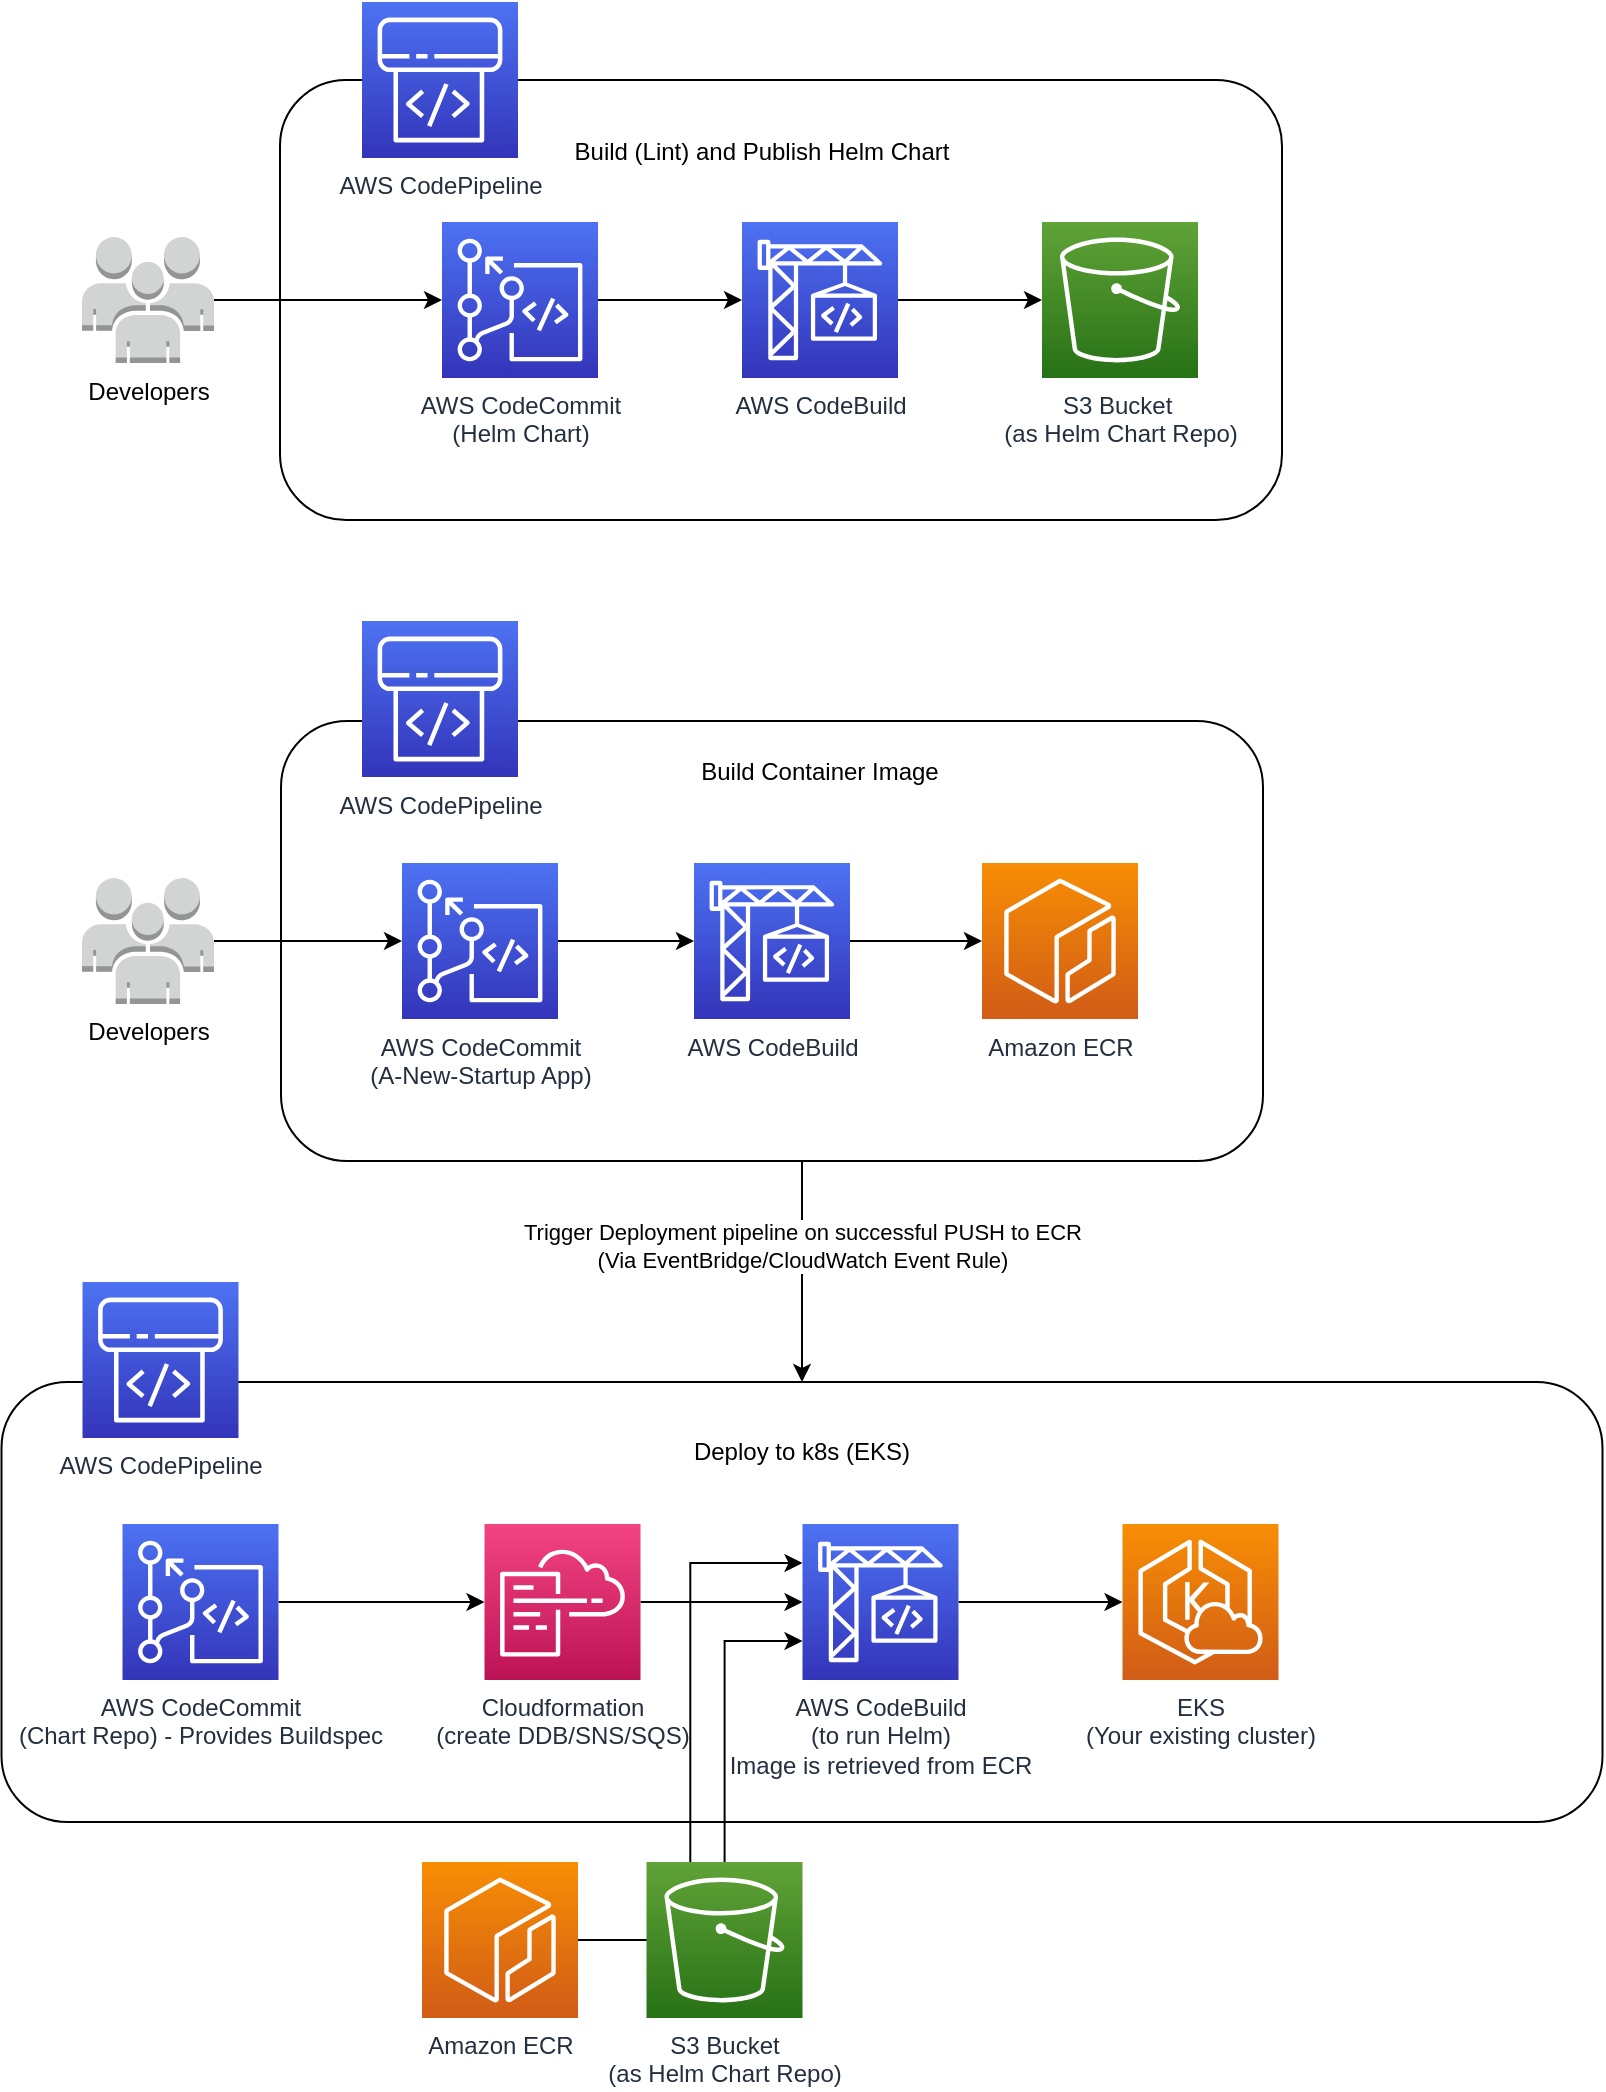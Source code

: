 <mxfile version="21.3.8" type="device">
  <diagram id="sWC495RwA9JKM8q3t22H" name="Page-1">
    <mxGraphModel dx="1242" dy="742" grid="1" gridSize="10" guides="1" tooltips="1" connect="1" arrows="1" fold="1" page="1" pageScale="1" pageWidth="1920" pageHeight="1200" background="#ffffff" math="0" shadow="0">
      <root>
        <mxCell id="0" />
        <mxCell id="1" parent="0" />
        <mxCell id="Fh9z_EpDN1Nmc5wtSwkR-28" style="edgeStyle=orthogonalEdgeStyle;rounded=0;orthogonalLoop=1;jettySize=auto;html=1;entryX=0.5;entryY=0;entryDx=0;entryDy=0;" parent="1" source="Fh9z_EpDN1Nmc5wtSwkR-1" target="Fh9z_EpDN1Nmc5wtSwkR-14" edge="1">
          <mxGeometry relative="1" as="geometry">
            <Array as="points">
              <mxPoint x="460" y="730" />
              <mxPoint x="460" y="730" />
            </Array>
          </mxGeometry>
        </mxCell>
        <mxCell id="Fh9z_EpDN1Nmc5wtSwkR-29" value="&lt;div&gt;Trigger Deployment pipeline on successful PUSH to ECR&lt;/div&gt;&lt;div&gt;(Via EventBridge/CloudWatch Event Rule)&lt;br&gt;&lt;/div&gt;" style="edgeLabel;html=1;align=center;verticalAlign=middle;resizable=0;points=[];" parent="Fh9z_EpDN1Nmc5wtSwkR-28" vertex="1" connectable="0">
          <mxGeometry x="-0.249" relative="1" as="geometry">
            <mxPoint y="1" as="offset" />
          </mxGeometry>
        </mxCell>
        <mxCell id="Fh9z_EpDN1Nmc5wtSwkR-1" value="" style="rounded=1;whiteSpace=wrap;html=1;" parent="1" vertex="1">
          <mxGeometry x="199.5" y="479.5" width="491" height="220" as="geometry" />
        </mxCell>
        <mxCell id="it5hzoNxQJTTztMm72qk-13" style="edgeStyle=orthogonalEdgeStyle;rounded=0;orthogonalLoop=1;jettySize=auto;html=1;" parent="1" source="it5hzoNxQJTTztMm72qk-6" target="it5hzoNxQJTTztMm72qk-7" edge="1">
          <mxGeometry relative="1" as="geometry" />
        </mxCell>
        <mxCell id="it5hzoNxQJTTztMm72qk-6" value="Developers" style="outlineConnect=0;dashed=0;verticalLabelPosition=bottom;verticalAlign=top;align=center;html=1;shape=mxgraph.aws3.users;fillColor=#D2D3D3;gradientColor=none;" parent="1" vertex="1">
          <mxGeometry x="100" y="558" width="66" height="63" as="geometry" />
        </mxCell>
        <mxCell id="it5hzoNxQJTTztMm72qk-14" style="edgeStyle=orthogonalEdgeStyle;rounded=0;orthogonalLoop=1;jettySize=auto;html=1;exitX=1;exitY=0.5;exitDx=0;exitDy=0;exitPerimeter=0;entryX=0;entryY=0.5;entryDx=0;entryDy=0;entryPerimeter=0;" parent="1" source="it5hzoNxQJTTztMm72qk-7" target="it5hzoNxQJTTztMm72qk-10" edge="1">
          <mxGeometry relative="1" as="geometry" />
        </mxCell>
        <mxCell id="it5hzoNxQJTTztMm72qk-7" value="&lt;div&gt;AWS CodeCommit&lt;/div&gt;&lt;div&gt;(A-New-Startup App)&lt;br&gt;&lt;/div&gt;" style="sketch=0;points=[[0,0,0],[0.25,0,0],[0.5,0,0],[0.75,0,0],[1,0,0],[0,1,0],[0.25,1,0],[0.5,1,0],[0.75,1,0],[1,1,0],[0,0.25,0],[0,0.5,0],[0,0.75,0],[1,0.25,0],[1,0.5,0],[1,0.75,0]];outlineConnect=0;fontColor=#232F3E;gradientColor=#4D72F3;gradientDirection=north;fillColor=#3334B9;strokeColor=#ffffff;dashed=0;verticalLabelPosition=bottom;verticalAlign=top;align=center;html=1;fontSize=12;fontStyle=0;aspect=fixed;shape=mxgraph.aws4.resourceIcon;resIcon=mxgraph.aws4.codecommit;" parent="1" vertex="1">
          <mxGeometry x="260" y="550.5" width="78" height="78" as="geometry" />
        </mxCell>
        <mxCell id="it5hzoNxQJTTztMm72qk-8" value="AWS CodePipeline" style="sketch=0;points=[[0,0,0],[0.25,0,0],[0.5,0,0],[0.75,0,0],[1,0,0],[0,1,0],[0.25,1,0],[0.5,1,0],[0.75,1,0],[1,1,0],[0,0.25,0],[0,0.5,0],[0,0.75,0],[1,0.25,0],[1,0.5,0],[1,0.75,0]];outlineConnect=0;fontColor=#232F3E;gradientColor=#4D72F3;gradientDirection=north;fillColor=#3334B9;strokeColor=#ffffff;dashed=0;verticalLabelPosition=bottom;verticalAlign=top;align=center;html=1;fontSize=12;fontStyle=0;aspect=fixed;shape=mxgraph.aws4.resourceIcon;resIcon=mxgraph.aws4.codepipeline;" parent="1" vertex="1">
          <mxGeometry x="240" y="429.5" width="78" height="78" as="geometry" />
        </mxCell>
        <mxCell id="it5hzoNxQJTTztMm72qk-18" style="edgeStyle=orthogonalEdgeStyle;rounded=0;orthogonalLoop=1;jettySize=auto;html=1;entryX=0;entryY=0.5;entryDx=0;entryDy=0;entryPerimeter=0;" parent="1" source="it5hzoNxQJTTztMm72qk-10" target="it5hzoNxQJTTztMm72qk-11" edge="1">
          <mxGeometry relative="1" as="geometry">
            <mxPoint x="890" y="686.5" as="targetPoint" />
          </mxGeometry>
        </mxCell>
        <mxCell id="it5hzoNxQJTTztMm72qk-10" value="AWS CodeBuild" style="sketch=0;points=[[0,0,0],[0.25,0,0],[0.5,0,0],[0.75,0,0],[1,0,0],[0,1,0],[0.25,1,0],[0.5,1,0],[0.75,1,0],[1,1,0],[0,0.25,0],[0,0.5,0],[0,0.75,0],[1,0.25,0],[1,0.5,0],[1,0.75,0]];outlineConnect=0;fontColor=#232F3E;gradientColor=#4D72F3;gradientDirection=north;fillColor=#3334B9;strokeColor=#ffffff;dashed=0;verticalLabelPosition=bottom;verticalAlign=top;align=center;html=1;fontSize=12;fontStyle=0;aspect=fixed;shape=mxgraph.aws4.resourceIcon;resIcon=mxgraph.aws4.codebuild;" parent="1" vertex="1">
          <mxGeometry x="406" y="550.5" width="78" height="78" as="geometry" />
        </mxCell>
        <mxCell id="it5hzoNxQJTTztMm72qk-11" value="&lt;div&gt;Amazon ECR&lt;/div&gt;&lt;div&gt;&lt;br&gt;&lt;/div&gt;" style="sketch=0;points=[[0,0,0],[0.25,0,0],[0.5,0,0],[0.75,0,0],[1,0,0],[0,1,0],[0.25,1,0],[0.5,1,0],[0.75,1,0],[1,1,0],[0,0.25,0],[0,0.5,0],[0,0.75,0],[1,0.25,0],[1,0.5,0],[1,0.75,0]];outlineConnect=0;fontColor=#232F3E;gradientColor=#F78E04;gradientDirection=north;fillColor=#D05C17;strokeColor=#ffffff;dashed=0;verticalLabelPosition=bottom;verticalAlign=top;align=center;html=1;fontSize=12;fontStyle=0;aspect=fixed;shape=mxgraph.aws4.resourceIcon;resIcon=mxgraph.aws4.ecr;" parent="1" vertex="1">
          <mxGeometry x="550" y="550.5" width="78" height="78" as="geometry" />
        </mxCell>
        <mxCell id="Fh9z_EpDN1Nmc5wtSwkR-2" value="Build Container Image" style="text;html=1;strokeColor=none;fillColor=none;align=center;verticalAlign=middle;whiteSpace=wrap;rounded=0;" parent="1" vertex="1">
          <mxGeometry x="289" y="490" width="360" height="30" as="geometry" />
        </mxCell>
        <mxCell id="Fh9z_EpDN1Nmc5wtSwkR-3" value="" style="rounded=1;whiteSpace=wrap;html=1;" parent="1" vertex="1">
          <mxGeometry x="199" y="159" width="501" height="220" as="geometry" />
        </mxCell>
        <mxCell id="Fh9z_EpDN1Nmc5wtSwkR-4" style="edgeStyle=orthogonalEdgeStyle;rounded=0;orthogonalLoop=1;jettySize=auto;html=1;" parent="1" source="Fh9z_EpDN1Nmc5wtSwkR-5" target="Fh9z_EpDN1Nmc5wtSwkR-7" edge="1">
          <mxGeometry relative="1" as="geometry" />
        </mxCell>
        <mxCell id="Fh9z_EpDN1Nmc5wtSwkR-5" value="Developers" style="outlineConnect=0;dashed=0;verticalLabelPosition=bottom;verticalAlign=top;align=center;html=1;shape=mxgraph.aws3.users;fillColor=#D2D3D3;gradientColor=none;" parent="1" vertex="1">
          <mxGeometry x="100" y="237.5" width="66" height="63" as="geometry" />
        </mxCell>
        <mxCell id="Fh9z_EpDN1Nmc5wtSwkR-6" style="edgeStyle=orthogonalEdgeStyle;rounded=0;orthogonalLoop=1;jettySize=auto;html=1;exitX=1;exitY=0.5;exitDx=0;exitDy=0;exitPerimeter=0;entryX=0;entryY=0.5;entryDx=0;entryDy=0;entryPerimeter=0;" parent="1" source="Fh9z_EpDN1Nmc5wtSwkR-7" target="Fh9z_EpDN1Nmc5wtSwkR-10" edge="1">
          <mxGeometry relative="1" as="geometry" />
        </mxCell>
        <mxCell id="Fh9z_EpDN1Nmc5wtSwkR-7" value="&lt;div&gt;AWS CodeCommit&lt;/div&gt;&lt;div&gt;(Helm Chart)&lt;br&gt;&lt;/div&gt;" style="sketch=0;points=[[0,0,0],[0.25,0,0],[0.5,0,0],[0.75,0,0],[1,0,0],[0,1,0],[0.25,1,0],[0.5,1,0],[0.75,1,0],[1,1,0],[0,0.25,0],[0,0.5,0],[0,0.75,0],[1,0.25,0],[1,0.5,0],[1,0.75,0]];outlineConnect=0;fontColor=#232F3E;gradientColor=#4D72F3;gradientDirection=north;fillColor=#3334B9;strokeColor=#ffffff;dashed=0;verticalLabelPosition=bottom;verticalAlign=top;align=center;html=1;fontSize=12;fontStyle=0;aspect=fixed;shape=mxgraph.aws4.resourceIcon;resIcon=mxgraph.aws4.codecommit;" parent="1" vertex="1">
          <mxGeometry x="280" y="230" width="78" height="78" as="geometry" />
        </mxCell>
        <mxCell id="Fh9z_EpDN1Nmc5wtSwkR-8" value="AWS CodePipeline" style="sketch=0;points=[[0,0,0],[0.25,0,0],[0.5,0,0],[0.75,0,0],[1,0,0],[0,1,0],[0.25,1,0],[0.5,1,0],[0.75,1,0],[1,1,0],[0,0.25,0],[0,0.5,0],[0,0.75,0],[1,0.25,0],[1,0.5,0],[1,0.75,0]];outlineConnect=0;fontColor=#232F3E;gradientColor=#4D72F3;gradientDirection=north;fillColor=#3334B9;strokeColor=#ffffff;dashed=0;verticalLabelPosition=bottom;verticalAlign=top;align=center;html=1;fontSize=12;fontStyle=0;aspect=fixed;shape=mxgraph.aws4.resourceIcon;resIcon=mxgraph.aws4.codepipeline;" parent="1" vertex="1">
          <mxGeometry x="240" y="120" width="78" height="78" as="geometry" />
        </mxCell>
        <mxCell id="0_0YBOFV3rB-9N6xy774-4" value="" style="edgeStyle=orthogonalEdgeStyle;rounded=0;orthogonalLoop=1;jettySize=auto;html=1;" parent="1" source="Fh9z_EpDN1Nmc5wtSwkR-10" target="0_0YBOFV3rB-9N6xy774-2" edge="1">
          <mxGeometry relative="1" as="geometry" />
        </mxCell>
        <mxCell id="Fh9z_EpDN1Nmc5wtSwkR-10" value="AWS CodeBuild" style="sketch=0;points=[[0,0,0],[0.25,0,0],[0.5,0,0],[0.75,0,0],[1,0,0],[0,1,0],[0.25,1,0],[0.5,1,0],[0.75,1,0],[1,1,0],[0,0.25,0],[0,0.5,0],[0,0.75,0],[1,0.25,0],[1,0.5,0],[1,0.75,0]];outlineConnect=0;fontColor=#232F3E;gradientColor=#4D72F3;gradientDirection=north;fillColor=#3334B9;strokeColor=#ffffff;dashed=0;verticalLabelPosition=bottom;verticalAlign=top;align=center;html=1;fontSize=12;fontStyle=0;aspect=fixed;shape=mxgraph.aws4.resourceIcon;resIcon=mxgraph.aws4.codebuild;" parent="1" vertex="1">
          <mxGeometry x="430" y="230" width="78" height="78" as="geometry" />
        </mxCell>
        <mxCell id="Fh9z_EpDN1Nmc5wtSwkR-12" value="Build (Lint) and Publish Helm Chart" style="text;html=1;strokeColor=none;fillColor=none;align=center;verticalAlign=middle;whiteSpace=wrap;rounded=0;" parent="1" vertex="1">
          <mxGeometry x="260" y="180" width="360" height="30" as="geometry" />
        </mxCell>
        <mxCell id="Fh9z_EpDN1Nmc5wtSwkR-14" value="" style="rounded=1;whiteSpace=wrap;html=1;" parent="1" vertex="1">
          <mxGeometry x="59.75" y="810" width="800.5" height="220" as="geometry" />
        </mxCell>
        <mxCell id="Fh9z_EpDN1Nmc5wtSwkR-17" style="edgeStyle=orthogonalEdgeStyle;rounded=0;orthogonalLoop=1;jettySize=auto;html=1;exitX=1;exitY=0.5;exitDx=0;exitDy=0;exitPerimeter=0;entryX=0;entryY=0.5;entryDx=0;entryDy=0;entryPerimeter=0;" parent="1" source="Fh9z_EpDN1Nmc5wtSwkR-18" target="Fh9z_EpDN1Nmc5wtSwkR-24" edge="1">
          <mxGeometry relative="1" as="geometry" />
        </mxCell>
        <mxCell id="Fh9z_EpDN1Nmc5wtSwkR-18" value="&lt;div&gt;AWS CodeCommit&lt;/div&gt;&lt;div&gt;(Chart Repo) - Provides Buildspec&lt;br&gt;&lt;/div&gt;" style="sketch=0;points=[[0,0,0],[0.25,0,0],[0.5,0,0],[0.75,0,0],[1,0,0],[0,1,0],[0.25,1,0],[0.5,1,0],[0.75,1,0],[1,1,0],[0,0.25,0],[0,0.5,0],[0,0.75,0],[1,0.25,0],[1,0.5,0],[1,0.75,0]];outlineConnect=0;fontColor=#232F3E;gradientColor=#4D72F3;gradientDirection=north;fillColor=#3334B9;strokeColor=#ffffff;dashed=0;verticalLabelPosition=bottom;verticalAlign=top;align=center;html=1;fontSize=12;fontStyle=0;aspect=fixed;shape=mxgraph.aws4.resourceIcon;resIcon=mxgraph.aws4.codecommit;" parent="1" vertex="1">
          <mxGeometry x="120.25" y="881" width="78" height="78" as="geometry" />
        </mxCell>
        <mxCell id="Fh9z_EpDN1Nmc5wtSwkR-19" value="AWS CodePipeline" style="sketch=0;points=[[0,0,0],[0.25,0,0],[0.5,0,0],[0.75,0,0],[1,0,0],[0,1,0],[0.25,1,0],[0.5,1,0],[0.75,1,0],[1,1,0],[0,0.25,0],[0,0.5,0],[0,0.75,0],[1,0.25,0],[1,0.5,0],[1,0.75,0]];outlineConnect=0;fontColor=#232F3E;gradientColor=#4D72F3;gradientDirection=north;fillColor=#3334B9;strokeColor=#ffffff;dashed=0;verticalLabelPosition=bottom;verticalAlign=top;align=center;html=1;fontSize=12;fontStyle=0;aspect=fixed;shape=mxgraph.aws4.resourceIcon;resIcon=mxgraph.aws4.codepipeline;" parent="1" vertex="1">
          <mxGeometry x="100.25" y="760" width="78" height="78" as="geometry" />
        </mxCell>
        <mxCell id="Fh9z_EpDN1Nmc5wtSwkR-20" style="edgeStyle=orthogonalEdgeStyle;rounded=0;orthogonalLoop=1;jettySize=auto;html=1;" parent="1" source="Fh9z_EpDN1Nmc5wtSwkR-21" edge="1">
          <mxGeometry relative="1" as="geometry">
            <mxPoint x="620.25" y="920" as="targetPoint" />
          </mxGeometry>
        </mxCell>
        <mxCell id="Fh9z_EpDN1Nmc5wtSwkR-21" value="&lt;div&gt;AWS CodeBuild&lt;/div&gt;&lt;div&gt;(to run Helm) &lt;br&gt;&lt;/div&gt;&lt;div&gt;Image is retrieved from ECR&lt;br&gt;&lt;/div&gt;" style="sketch=0;points=[[0,0,0],[0.25,0,0],[0.5,0,0],[0.75,0,0],[1,0,0],[0,1,0],[0.25,1,0],[0.5,1,0],[0.75,1,0],[1,1,0],[0,0.25,0],[0,0.5,0],[0,0.75,0],[1,0.25,0],[1,0.5,0],[1,0.75,0]];outlineConnect=0;fontColor=#232F3E;gradientColor=#4D72F3;gradientDirection=north;fillColor=#3334B9;strokeColor=#ffffff;dashed=0;verticalLabelPosition=bottom;verticalAlign=top;align=center;html=1;fontSize=12;fontStyle=0;aspect=fixed;shape=mxgraph.aws4.resourceIcon;resIcon=mxgraph.aws4.codebuild;" parent="1" vertex="1">
          <mxGeometry x="460.25" y="881" width="78" height="78" as="geometry" />
        </mxCell>
        <mxCell id="Fh9z_EpDN1Nmc5wtSwkR-23" value="Deploy to k8s (EKS)" style="text;html=1;strokeColor=none;fillColor=none;align=center;verticalAlign=middle;whiteSpace=wrap;rounded=0;" parent="1" vertex="1">
          <mxGeometry x="280" y="830" width="360" height="30" as="geometry" />
        </mxCell>
        <mxCell id="Fh9z_EpDN1Nmc5wtSwkR-25" style="edgeStyle=orthogonalEdgeStyle;rounded=0;orthogonalLoop=1;jettySize=auto;html=1;exitX=1;exitY=0.5;exitDx=0;exitDy=0;exitPerimeter=0;entryX=0;entryY=0.5;entryDx=0;entryDy=0;entryPerimeter=0;" parent="1" source="Fh9z_EpDN1Nmc5wtSwkR-24" target="Fh9z_EpDN1Nmc5wtSwkR-21" edge="1">
          <mxGeometry relative="1" as="geometry" />
        </mxCell>
        <mxCell id="Fh9z_EpDN1Nmc5wtSwkR-24" value="&lt;div&gt;Cloudformation&lt;/div&gt;&lt;div&gt;(create DDB/SNS/SQS)&lt;br&gt;&lt;/div&gt;" style="sketch=0;points=[[0,0,0],[0.25,0,0],[0.5,0,0],[0.75,0,0],[1,0,0],[0,1,0],[0.25,1,0],[0.5,1,0],[0.75,1,0],[1,1,0],[0,0.25,0],[0,0.5,0],[0,0.75,0],[1,0.25,0],[1,0.5,0],[1,0.75,0]];points=[[0,0,0],[0.25,0,0],[0.5,0,0],[0.75,0,0],[1,0,0],[0,1,0],[0.25,1,0],[0.5,1,0],[0.75,1,0],[1,1,0],[0,0.25,0],[0,0.5,0],[0,0.75,0],[1,0.25,0],[1,0.5,0],[1,0.75,0]];outlineConnect=0;fontColor=#232F3E;gradientColor=#F34482;gradientDirection=north;fillColor=#BC1356;strokeColor=#ffffff;dashed=0;verticalLabelPosition=bottom;verticalAlign=top;align=center;html=1;fontSize=12;fontStyle=0;aspect=fixed;shape=mxgraph.aws4.resourceIcon;resIcon=mxgraph.aws4.cloudformation;" parent="1" vertex="1">
          <mxGeometry x="301.25" y="881" width="78" height="78" as="geometry" />
        </mxCell>
        <mxCell id="Fh9z_EpDN1Nmc5wtSwkR-27" value="&lt;div&gt;EKS &lt;br&gt;&lt;/div&gt;&lt;div&gt;(Your existing cluster)&lt;br&gt;&lt;/div&gt;" style="sketch=0;points=[[0,0,0],[0.25,0,0],[0.5,0,0],[0.75,0,0],[1,0,0],[0,1,0],[0.25,1,0],[0.5,1,0],[0.75,1,0],[1,1,0],[0,0.25,0],[0,0.5,0],[0,0.75,0],[1,0.25,0],[1,0.5,0],[1,0.75,0]];outlineConnect=0;fontColor=#232F3E;gradientColor=#F78E04;gradientDirection=north;fillColor=#D05C17;strokeColor=#ffffff;dashed=0;verticalLabelPosition=bottom;verticalAlign=top;align=center;html=1;fontSize=12;fontStyle=0;aspect=fixed;shape=mxgraph.aws4.resourceIcon;resIcon=mxgraph.aws4.eks_cloud;" parent="1" vertex="1">
          <mxGeometry x="620.25" y="881" width="78" height="78" as="geometry" />
        </mxCell>
        <mxCell id="0_0YBOFV3rB-9N6xy774-2" value="&lt;div&gt;S3 Bucket&amp;nbsp; &lt;br&gt;&lt;/div&gt;&lt;div&gt;(as Helm Chart Repo)&lt;/div&gt;" style="sketch=0;points=[[0,0,0],[0.25,0,0],[0.5,0,0],[0.75,0,0],[1,0,0],[0,1,0],[0.25,1,0],[0.5,1,0],[0.75,1,0],[1,1,0],[0,0.25,0],[0,0.5,0],[0,0.75,0],[1,0.25,0],[1,0.5,0],[1,0.75,0]];outlineConnect=0;fontColor=#232F3E;gradientColor=#60A337;gradientDirection=north;fillColor=#277116;strokeColor=#ffffff;dashed=0;verticalLabelPosition=bottom;verticalAlign=top;align=center;html=1;fontSize=12;fontStyle=0;aspect=fixed;shape=mxgraph.aws4.resourceIcon;resIcon=mxgraph.aws4.s3;" parent="1" vertex="1">
          <mxGeometry x="580" y="230" width="78" height="78" as="geometry" />
        </mxCell>
        <mxCell id="0_0YBOFV3rB-9N6xy774-11" style="edgeStyle=orthogonalEdgeStyle;rounded=0;orthogonalLoop=1;jettySize=auto;html=1;entryX=0;entryY=0.25;entryDx=0;entryDy=0;entryPerimeter=0;" parent="1" source="0_0YBOFV3rB-9N6xy774-5" target="Fh9z_EpDN1Nmc5wtSwkR-21" edge="1">
          <mxGeometry relative="1" as="geometry" />
        </mxCell>
        <mxCell id="0_0YBOFV3rB-9N6xy774-5" value="&lt;div&gt;Amazon ECR&lt;/div&gt;&lt;div&gt;&lt;br&gt;&lt;/div&gt;" style="sketch=0;points=[[0,0,0],[0.25,0,0],[0.5,0,0],[0.75,0,0],[1,0,0],[0,1,0],[0.25,1,0],[0.5,1,0],[0.75,1,0],[1,1,0],[0,0.25,0],[0,0.5,0],[0,0.75,0],[1,0.25,0],[1,0.5,0],[1,0.75,0]];outlineConnect=0;fontColor=#232F3E;gradientColor=#F78E04;gradientDirection=north;fillColor=#D05C17;strokeColor=#ffffff;dashed=0;verticalLabelPosition=bottom;verticalAlign=top;align=center;html=1;fontSize=12;fontStyle=0;aspect=fixed;shape=mxgraph.aws4.resourceIcon;resIcon=mxgraph.aws4.ecr;" parent="1" vertex="1">
          <mxGeometry x="270" y="1050" width="78" height="78" as="geometry" />
        </mxCell>
        <mxCell id="0_0YBOFV3rB-9N6xy774-12" style="edgeStyle=orthogonalEdgeStyle;rounded=0;orthogonalLoop=1;jettySize=auto;html=1;entryX=0;entryY=0.75;entryDx=0;entryDy=0;entryPerimeter=0;" parent="1" source="0_0YBOFV3rB-9N6xy774-6" target="Fh9z_EpDN1Nmc5wtSwkR-21" edge="1">
          <mxGeometry relative="1" as="geometry" />
        </mxCell>
        <mxCell id="0_0YBOFV3rB-9N6xy774-6" value="&lt;div&gt;S3 Bucket &lt;br&gt;&lt;/div&gt;&lt;div&gt;(as Helm Chart Repo)&lt;/div&gt;" style="sketch=0;points=[[0,0,0],[0.25,0,0],[0.5,0,0],[0.75,0,0],[1,0,0],[0,1,0],[0.25,1,0],[0.5,1,0],[0.75,1,0],[1,1,0],[0,0.25,0],[0,0.5,0],[0,0.75,0],[1,0.25,0],[1,0.5,0],[1,0.75,0]];outlineConnect=0;fontColor=#232F3E;gradientColor=#60A337;gradientDirection=north;fillColor=#277116;strokeColor=#ffffff;dashed=0;verticalLabelPosition=bottom;verticalAlign=top;align=center;html=1;fontSize=12;fontStyle=0;aspect=fixed;shape=mxgraph.aws4.resourceIcon;resIcon=mxgraph.aws4.s3;" parent="1" vertex="1">
          <mxGeometry x="382.25" y="1050" width="78" height="78" as="geometry" />
        </mxCell>
      </root>
    </mxGraphModel>
  </diagram>
</mxfile>
